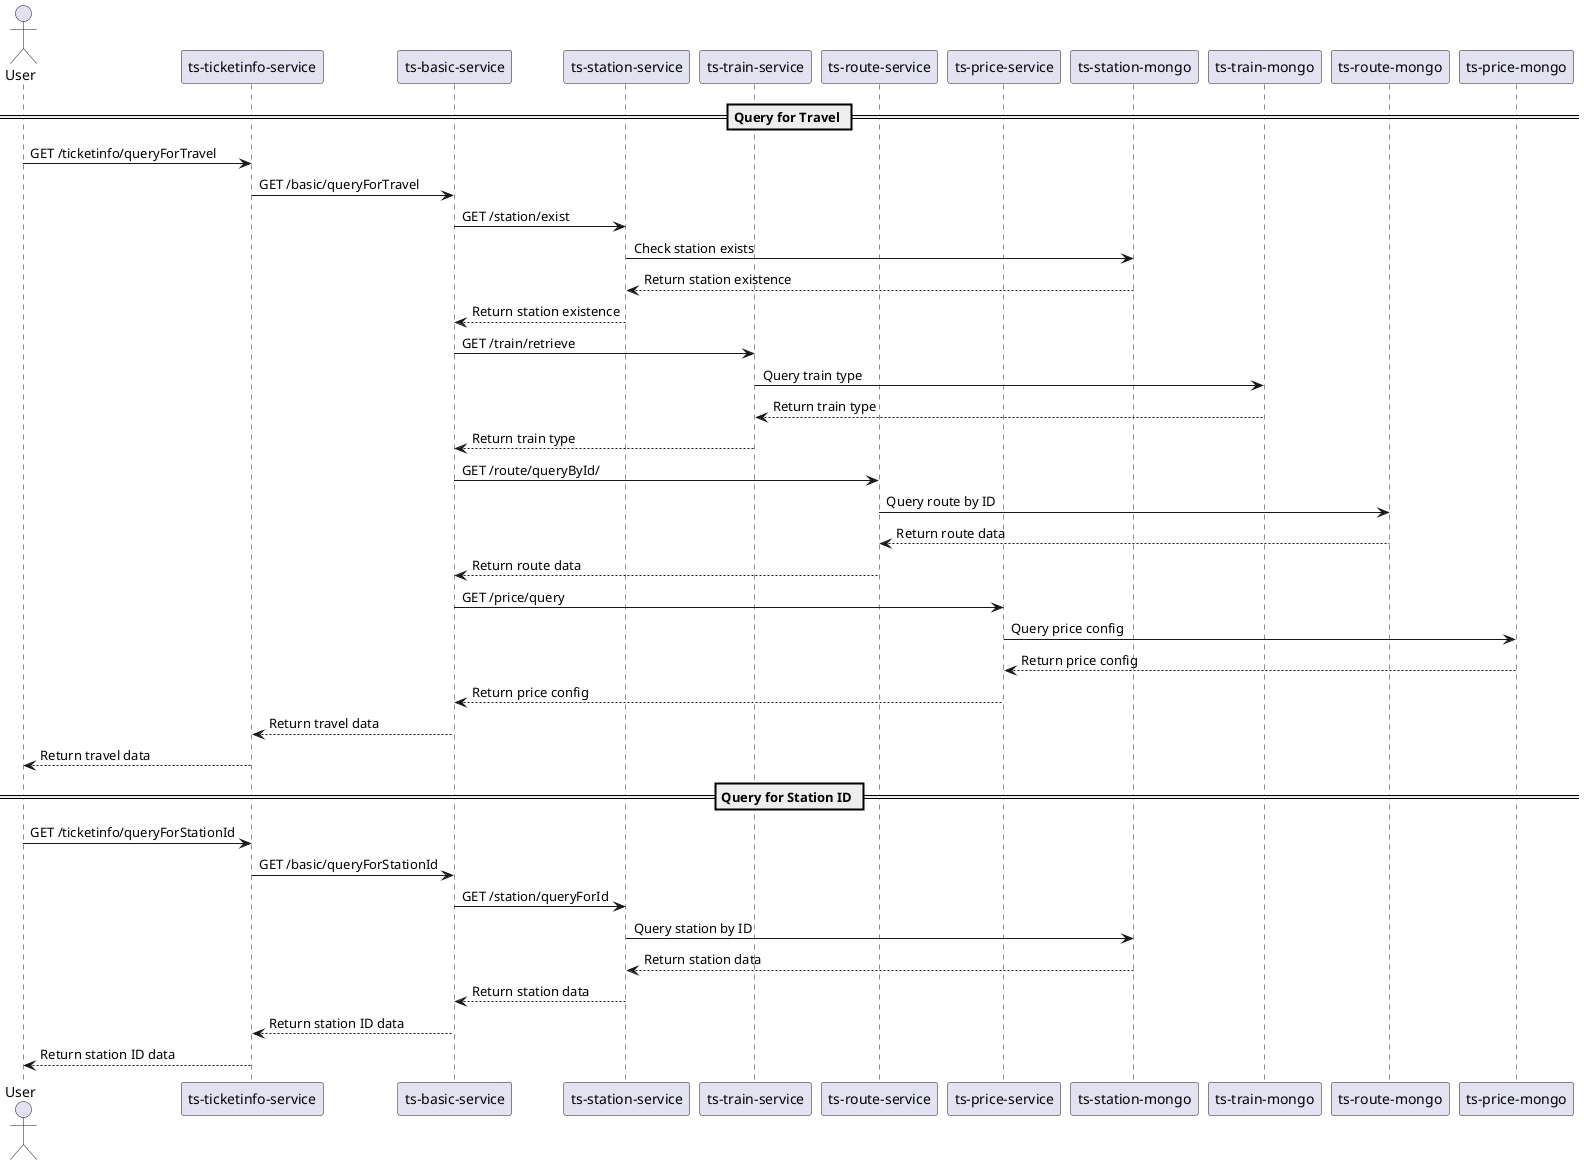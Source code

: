 @startuml
actor User
participant "ts-ticketinfo-service" as TicketService
participant "ts-basic-service" as BasicService
participant "ts-station-service" as StationService
participant "ts-train-service" as TrainService
participant "ts-route-service" as RouteService
participant "ts-price-service" as PriceService
participant "ts-station-mongo" as StationMongo
participant "ts-train-mongo" as TrainMongo
participant "ts-route-mongo" as RouteMongo
participant "ts-price-mongo" as PriceMongo

== Query for Travel ==
User -> TicketService: GET /ticketinfo/queryForTravel
TicketService -> BasicService: GET /basic/queryForTravel
BasicService -> StationService: GET /station/exist
StationService -> StationMongo: Check station exists
StationMongo --> StationService: Return station existence
StationService --> BasicService: Return station existence
BasicService -> TrainService: GET /train/retrieve
TrainService -> TrainMongo: Query train type
TrainMongo --> TrainService: Return train type
TrainService --> BasicService: Return train type
BasicService -> RouteService: GET /route/queryById/
RouteService -> RouteMongo: Query route by ID
RouteMongo --> RouteService: Return route data
RouteService --> BasicService: Return route data
BasicService -> PriceService: GET /price/query
PriceService -> PriceMongo: Query price config
PriceMongo --> PriceService: Return price config
PriceService --> BasicService: Return price config
BasicService --> TicketService: Return travel data
TicketService --> User: Return travel data

== Query for Station ID ==
User -> TicketService: GET /ticketinfo/queryForStationId
TicketService -> BasicService: GET /basic/queryForStationId
BasicService -> StationService: GET /station/queryForId
StationService -> StationMongo: Query station by ID
StationMongo --> StationService: Return station data
StationService --> BasicService: Return station data
BasicService --> TicketService: Return station ID data
TicketService --> User: Return station ID data
@enduml